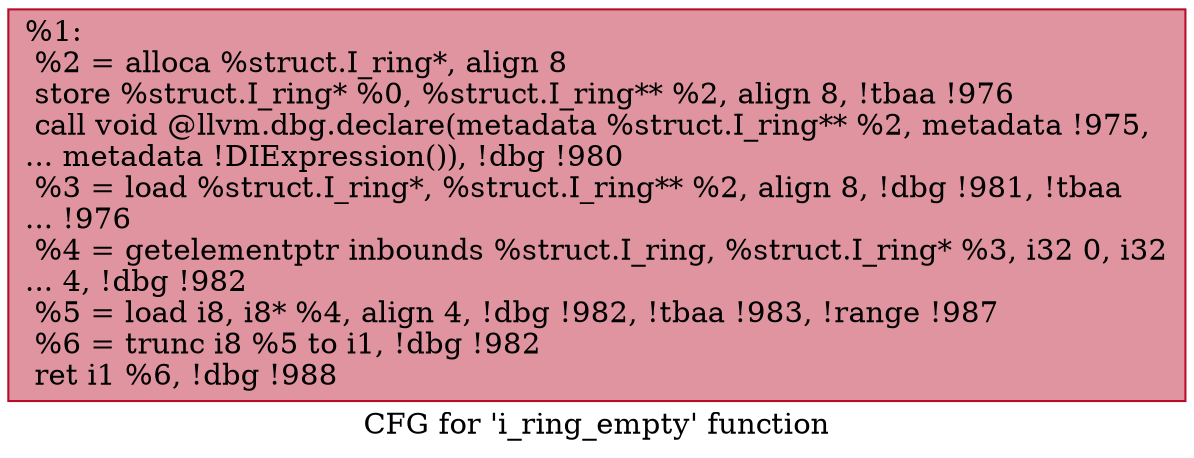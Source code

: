 digraph "CFG for 'i_ring_empty' function" {
	label="CFG for 'i_ring_empty' function";

	Node0x22bcd90 [shape=record,color="#b70d28ff", style=filled, fillcolor="#b70d2870",label="{%1:\l  %2 = alloca %struct.I_ring*, align 8\l  store %struct.I_ring* %0, %struct.I_ring** %2, align 8, !tbaa !976\l  call void @llvm.dbg.declare(metadata %struct.I_ring** %2, metadata !975,\l... metadata !DIExpression()), !dbg !980\l  %3 = load %struct.I_ring*, %struct.I_ring** %2, align 8, !dbg !981, !tbaa\l... !976\l  %4 = getelementptr inbounds %struct.I_ring, %struct.I_ring* %3, i32 0, i32\l... 4, !dbg !982\l  %5 = load i8, i8* %4, align 4, !dbg !982, !tbaa !983, !range !987\l  %6 = trunc i8 %5 to i1, !dbg !982\l  ret i1 %6, !dbg !988\l}"];
}
